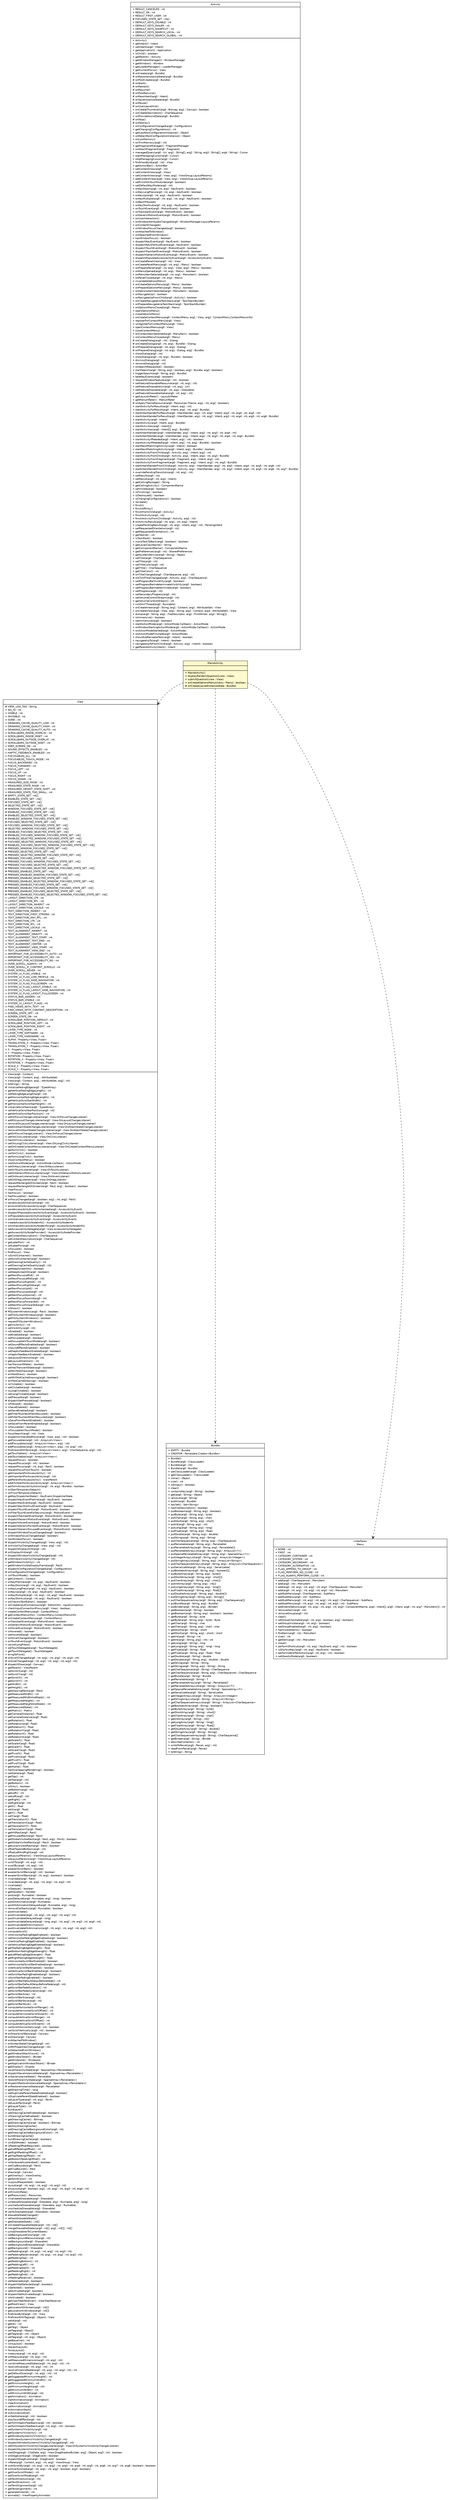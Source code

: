 #!/usr/local/bin/dot
#
# Class diagram 
# Generated by UMLGraph version R5_6_6-1-g9240c4 (http://www.umlgraph.org/)
#

digraph G {
	edge [fontname="Helvetica",fontsize=10,labelfontname="Helvetica",labelfontsize=10];
	node [fontname="Helvetica",fontsize=10,shape=plaintext];
	nodesep=0.25;
	ranksep=0.5;
	// epfl.sweng.entry.MainActivity
	c402 [label=<<table title="epfl.sweng.entry.MainActivity" border="0" cellborder="1" cellspacing="0" cellpadding="2" port="p" bgcolor="lemonChiffon" href="./MainActivity.html">
		<tr><td><table border="0" cellspacing="0" cellpadding="1">
<tr><td align="center" balign="center"> MainActivity </td></tr>
		</table></td></tr>
		<tr><td><table border="0" cellspacing="0" cellpadding="1">
<tr><td align="left" balign="left">  </td></tr>
		</table></td></tr>
		<tr><td><table border="0" cellspacing="0" cellpadding="1">
<tr><td align="left" balign="left"> + MainActivity() </td></tr>
<tr><td align="left" balign="left"> + displayRandomQuestion(view : View) </td></tr>
<tr><td align="left" balign="left"> + submitQuestion(view : View) </td></tr>
<tr><td align="left" balign="left"> + onCreateOptionsMenu(menu : Menu) : boolean </td></tr>
<tr><td align="left" balign="left"> # onCreate(savedInstanceState : Bundle) </td></tr>
		</table></td></tr>
		</table>>, URL="./MainActivity.html", fontname="Helvetica", fontcolor="black", fontsize=10.0];
	//epfl.sweng.entry.MainActivity extends android.app.Activity
	c423:p -> c402:p [dir=back,arrowtail=empty];
	// epfl.sweng.entry.MainActivity DEPEND android.view.View
	c402:p -> c424:p [taillabel="", label="", headlabel="", fontname="Helvetica", fontcolor="black", fontsize=10.0, color="black", arrowhead=open, style=dashed];
	// epfl.sweng.entry.MainActivity DEPEND android.os.Bundle
	c402:p -> c425:p [taillabel="", label="", headlabel="", fontname="Helvetica", fontcolor="black", fontsize=10.0, color="black", arrowhead=open, style=dashed];
	// epfl.sweng.entry.MainActivity DEPEND android.view.Menu
	c402:p -> c426:p [taillabel="", label="", headlabel="", fontname="Helvetica", fontcolor="black", fontsize=10.0, color="black", arrowhead=open, style=dashed];
	// android.view.View
	c424 [label=<<table title="android.view.View" border="0" cellborder="1" cellspacing="0" cellpadding="2" port="p" href="http://java.sun.com/j2se/1.4.2/docs/api/android/view/View.html">
		<tr><td><table border="0" cellspacing="0" cellpadding="1">
<tr><td align="center" balign="center"> View </td></tr>
		</table></td></tr>
		<tr><td><table border="0" cellspacing="0" cellpadding="1">
<tr><td align="left" balign="left"> # VIEW_LOG_TAG : String </td></tr>
<tr><td align="left" balign="left"> + NO_ID : int </td></tr>
<tr><td align="left" balign="left"> + VISIBLE : int </td></tr>
<tr><td align="left" balign="left"> + INVISIBLE : int </td></tr>
<tr><td align="left" balign="left"> + GONE : int </td></tr>
<tr><td align="left" balign="left"> + DRAWING_CACHE_QUALITY_LOW : int </td></tr>
<tr><td align="left" balign="left"> + DRAWING_CACHE_QUALITY_HIGH : int </td></tr>
<tr><td align="left" balign="left"> + DRAWING_CACHE_QUALITY_AUTO : int </td></tr>
<tr><td align="left" balign="left"> + SCROLLBARS_INSIDE_OVERLAY : int </td></tr>
<tr><td align="left" balign="left"> + SCROLLBARS_INSIDE_INSET : int </td></tr>
<tr><td align="left" balign="left"> + SCROLLBARS_OUTSIDE_OVERLAY : int </td></tr>
<tr><td align="left" balign="left"> + SCROLLBARS_OUTSIDE_INSET : int </td></tr>
<tr><td align="left" balign="left"> + KEEP_SCREEN_ON : int </td></tr>
<tr><td align="left" balign="left"> + SOUND_EFFECTS_ENABLED : int </td></tr>
<tr><td align="left" balign="left"> + HAPTIC_FEEDBACK_ENABLED : int </td></tr>
<tr><td align="left" balign="left"> + FOCUSABLES_ALL : int </td></tr>
<tr><td align="left" balign="left"> + FOCUSABLES_TOUCH_MODE : int </td></tr>
<tr><td align="left" balign="left"> + FOCUS_BACKWARD : int </td></tr>
<tr><td align="left" balign="left"> + FOCUS_FORWARD : int </td></tr>
<tr><td align="left" balign="left"> + FOCUS_LEFT : int </td></tr>
<tr><td align="left" balign="left"> + FOCUS_UP : int </td></tr>
<tr><td align="left" balign="left"> + FOCUS_RIGHT : int </td></tr>
<tr><td align="left" balign="left"> + FOCUS_DOWN : int </td></tr>
<tr><td align="left" balign="left"> + MEASURED_SIZE_MASK : int </td></tr>
<tr><td align="left" balign="left"> + MEASURED_STATE_MASK : int </td></tr>
<tr><td align="left" balign="left"> + MEASURED_HEIGHT_STATE_SHIFT : int </td></tr>
<tr><td align="left" balign="left"> + MEASURED_STATE_TOO_SMALL : int </td></tr>
<tr><td align="left" balign="left"> # EMPTY_STATE_SET : int[] </td></tr>
<tr><td align="left" balign="left"> # ENABLED_STATE_SET : int[] </td></tr>
<tr><td align="left" balign="left"> # FOCUSED_STATE_SET : int[] </td></tr>
<tr><td align="left" balign="left"> # SELECTED_STATE_SET : int[] </td></tr>
<tr><td align="left" balign="left"> # WINDOW_FOCUSED_STATE_SET : int[] </td></tr>
<tr><td align="left" balign="left"> # ENABLED_FOCUSED_STATE_SET : int[] </td></tr>
<tr><td align="left" balign="left"> # ENABLED_SELECTED_STATE_SET : int[] </td></tr>
<tr><td align="left" balign="left"> # ENABLED_WINDOW_FOCUSED_STATE_SET : int[] </td></tr>
<tr><td align="left" balign="left"> # FOCUSED_SELECTED_STATE_SET : int[] </td></tr>
<tr><td align="left" balign="left"> # FOCUSED_WINDOW_FOCUSED_STATE_SET : int[] </td></tr>
<tr><td align="left" balign="left"> # SELECTED_WINDOW_FOCUSED_STATE_SET : int[] </td></tr>
<tr><td align="left" balign="left"> # ENABLED_FOCUSED_SELECTED_STATE_SET : int[] </td></tr>
<tr><td align="left" balign="left"> # ENABLED_FOCUSED_WINDOW_FOCUSED_STATE_SET : int[] </td></tr>
<tr><td align="left" balign="left"> # ENABLED_SELECTED_WINDOW_FOCUSED_STATE_SET : int[] </td></tr>
<tr><td align="left" balign="left"> # FOCUSED_SELECTED_WINDOW_FOCUSED_STATE_SET : int[] </td></tr>
<tr><td align="left" balign="left"> # ENABLED_FOCUSED_SELECTED_WINDOW_FOCUSED_STATE_SET : int[] </td></tr>
<tr><td align="left" balign="left"> # PRESSED_WINDOW_FOCUSED_STATE_SET : int[] </td></tr>
<tr><td align="left" balign="left"> # PRESSED_SELECTED_STATE_SET : int[] </td></tr>
<tr><td align="left" balign="left"> # PRESSED_SELECTED_WINDOW_FOCUSED_STATE_SET : int[] </td></tr>
<tr><td align="left" balign="left"> # PRESSED_FOCUSED_STATE_SET : int[] </td></tr>
<tr><td align="left" balign="left"> # PRESSED_FOCUSED_WINDOW_FOCUSED_STATE_SET : int[] </td></tr>
<tr><td align="left" balign="left"> # PRESSED_FOCUSED_SELECTED_STATE_SET : int[] </td></tr>
<tr><td align="left" balign="left"> # PRESSED_FOCUSED_SELECTED_WINDOW_FOCUSED_STATE_SET : int[] </td></tr>
<tr><td align="left" balign="left"> # PRESSED_ENABLED_STATE_SET : int[] </td></tr>
<tr><td align="left" balign="left"> # PRESSED_ENABLED_WINDOW_FOCUSED_STATE_SET : int[] </td></tr>
<tr><td align="left" balign="left"> # PRESSED_ENABLED_SELECTED_STATE_SET : int[] </td></tr>
<tr><td align="left" balign="left"> # PRESSED_ENABLED_SELECTED_WINDOW_FOCUSED_STATE_SET : int[] </td></tr>
<tr><td align="left" balign="left"> # PRESSED_ENABLED_FOCUSED_STATE_SET : int[] </td></tr>
<tr><td align="left" balign="left"> # PRESSED_ENABLED_FOCUSED_WINDOW_FOCUSED_STATE_SET : int[] </td></tr>
<tr><td align="left" balign="left"> # PRESSED_ENABLED_FOCUSED_SELECTED_STATE_SET : int[] </td></tr>
<tr><td align="left" balign="left"> # PRESSED_ENABLED_FOCUSED_SELECTED_WINDOW_FOCUSED_STATE_SET : int[] </td></tr>
<tr><td align="left" balign="left"> + LAYOUT_DIRECTION_LTR : int </td></tr>
<tr><td align="left" balign="left"> + LAYOUT_DIRECTION_RTL : int </td></tr>
<tr><td align="left" balign="left"> + LAYOUT_DIRECTION_INHERIT : int </td></tr>
<tr><td align="left" balign="left"> + LAYOUT_DIRECTION_LOCALE : int </td></tr>
<tr><td align="left" balign="left"> + TEXT_DIRECTION_INHERIT : int </td></tr>
<tr><td align="left" balign="left"> + TEXT_DIRECTION_FIRST_STRONG : int </td></tr>
<tr><td align="left" balign="left"> + TEXT_DIRECTION_ANY_RTL : int </td></tr>
<tr><td align="left" balign="left"> + TEXT_DIRECTION_LTR : int </td></tr>
<tr><td align="left" balign="left"> + TEXT_DIRECTION_RTL : int </td></tr>
<tr><td align="left" balign="left"> + TEXT_DIRECTION_LOCALE : int </td></tr>
<tr><td align="left" balign="left"> + TEXT_ALIGNMENT_INHERIT : int </td></tr>
<tr><td align="left" balign="left"> + TEXT_ALIGNMENT_GRAVITY : int </td></tr>
<tr><td align="left" balign="left"> + TEXT_ALIGNMENT_TEXT_START : int </td></tr>
<tr><td align="left" balign="left"> + TEXT_ALIGNMENT_TEXT_END : int </td></tr>
<tr><td align="left" balign="left"> + TEXT_ALIGNMENT_CENTER : int </td></tr>
<tr><td align="left" balign="left"> + TEXT_ALIGNMENT_VIEW_START : int </td></tr>
<tr><td align="left" balign="left"> + TEXT_ALIGNMENT_VIEW_END : int </td></tr>
<tr><td align="left" balign="left"> + IMPORTANT_FOR_ACCESSIBILITY_AUTO : int </td></tr>
<tr><td align="left" balign="left"> + IMPORTANT_FOR_ACCESSIBILITY_YES : int </td></tr>
<tr><td align="left" balign="left"> + IMPORTANT_FOR_ACCESSIBILITY_NO : int </td></tr>
<tr><td align="left" balign="left"> + OVER_SCROLL_ALWAYS : int </td></tr>
<tr><td align="left" balign="left"> + OVER_SCROLL_IF_CONTENT_SCROLLS : int </td></tr>
<tr><td align="left" balign="left"> + OVER_SCROLL_NEVER : int </td></tr>
<tr><td align="left" balign="left"> + SYSTEM_UI_FLAG_VISIBLE : int </td></tr>
<tr><td align="left" balign="left"> + SYSTEM_UI_FLAG_LOW_PROFILE : int </td></tr>
<tr><td align="left" balign="left"> + SYSTEM_UI_FLAG_HIDE_NAVIGATION : int </td></tr>
<tr><td align="left" balign="left"> + SYSTEM_UI_FLAG_FULLSCREEN : int </td></tr>
<tr><td align="left" balign="left"> + SYSTEM_UI_FLAG_LAYOUT_STABLE : int </td></tr>
<tr><td align="left" balign="left"> + SYSTEM_UI_FLAG_LAYOUT_HIDE_NAVIGATION : int </td></tr>
<tr><td align="left" balign="left"> + SYSTEM_UI_FLAG_LAYOUT_FULLSCREEN : int </td></tr>
<tr><td align="left" balign="left"> + STATUS_BAR_HIDDEN : int </td></tr>
<tr><td align="left" balign="left"> + STATUS_BAR_VISIBLE : int </td></tr>
<tr><td align="left" balign="left"> + SYSTEM_UI_LAYOUT_FLAGS : int </td></tr>
<tr><td align="left" balign="left"> + FIND_VIEWS_WITH_TEXT : int </td></tr>
<tr><td align="left" balign="left"> + FIND_VIEWS_WITH_CONTENT_DESCRIPTION : int </td></tr>
<tr><td align="left" balign="left"> + SCREEN_STATE_OFF : int </td></tr>
<tr><td align="left" balign="left"> + SCREEN_STATE_ON : int </td></tr>
<tr><td align="left" balign="left"> + SCROLLBAR_POSITION_DEFAULT : int </td></tr>
<tr><td align="left" balign="left"> + SCROLLBAR_POSITION_LEFT : int </td></tr>
<tr><td align="left" balign="left"> + SCROLLBAR_POSITION_RIGHT : int </td></tr>
<tr><td align="left" balign="left"> + LAYER_TYPE_NONE : int </td></tr>
<tr><td align="left" balign="left"> + LAYER_TYPE_SOFTWARE : int </td></tr>
<tr><td align="left" balign="left"> + LAYER_TYPE_HARDWARE : int </td></tr>
<tr><td align="left" balign="left"> + ALPHA : Property&lt;View, Float&gt; </td></tr>
<tr><td align="left" balign="left"> + TRANSLATION_X : Property&lt;View, Float&gt; </td></tr>
<tr><td align="left" balign="left"> + TRANSLATION_Y : Property&lt;View, Float&gt; </td></tr>
<tr><td align="left" balign="left"> + X : Property&lt;View, Float&gt; </td></tr>
<tr><td align="left" balign="left"> + Y : Property&lt;View, Float&gt; </td></tr>
<tr><td align="left" balign="left"> + ROTATION : Property&lt;View, Float&gt; </td></tr>
<tr><td align="left" balign="left"> + ROTATION_X : Property&lt;View, Float&gt; </td></tr>
<tr><td align="left" balign="left"> + ROTATION_Y : Property&lt;View, Float&gt; </td></tr>
<tr><td align="left" balign="left"> + SCALE_X : Property&lt;View, Float&gt; </td></tr>
<tr><td align="left" balign="left"> + SCALE_Y : Property&lt;View, Float&gt; </td></tr>
		</table></td></tr>
		<tr><td><table border="0" cellspacing="0" cellpadding="1">
<tr><td align="left" balign="left"> + View(arg0 : Context) </td></tr>
<tr><td align="left" balign="left"> + View(arg0 : Context, arg1 : AttributeSet) </td></tr>
<tr><td align="left" balign="left"> + View(arg0 : Context, arg1 : AttributeSet, arg2 : int) </td></tr>
<tr><td align="left" balign="left"> + toString() : String </td></tr>
<tr><td align="left" balign="left"> # initializeFadingEdge(arg0 : TypedArray) </td></tr>
<tr><td align="left" balign="left"> + getVerticalFadingEdgeLength() : int </td></tr>
<tr><td align="left" balign="left"> + setFadingEdgeLength(arg0 : int) </td></tr>
<tr><td align="left" balign="left"> + getHorizontalFadingEdgeLength() : int </td></tr>
<tr><td align="left" balign="left"> + getVerticalScrollbarWidth() : int </td></tr>
<tr><td align="left" balign="left"> # getHorizontalScrollbarHeight() : int </td></tr>
<tr><td align="left" balign="left"> # initializeScrollbars(arg0 : TypedArray) </td></tr>
<tr><td align="left" balign="left"> + setVerticalScrollbarPosition(arg0 : int) </td></tr>
<tr><td align="left" balign="left"> + getVerticalScrollbarPosition() : int </td></tr>
<tr><td align="left" balign="left"> + setOnFocusChangeListener(arg0 : View.OnFocusChangeListener) </td></tr>
<tr><td align="left" balign="left"> + addOnLayoutChangeListener(arg0 : View.OnLayoutChangeListener) </td></tr>
<tr><td align="left" balign="left"> + removeOnLayoutChangeListener(arg0 : View.OnLayoutChangeListener) </td></tr>
<tr><td align="left" balign="left"> + addOnAttachStateChangeListener(arg0 : View.OnAttachStateChangeListener) </td></tr>
<tr><td align="left" balign="left"> + removeOnAttachStateChangeListener(arg0 : View.OnAttachStateChangeListener) </td></tr>
<tr><td align="left" balign="left"> + getOnFocusChangeListener() : View.OnFocusChangeListener </td></tr>
<tr><td align="left" balign="left"> + setOnClickListener(arg0 : View.OnClickListener) </td></tr>
<tr><td align="left" balign="left"> + hasOnClickListeners() : boolean </td></tr>
<tr><td align="left" balign="left"> + setOnLongClickListener(arg0 : View.OnLongClickListener) </td></tr>
<tr><td align="left" balign="left"> + setOnCreateContextMenuListener(arg0 : View.OnCreateContextMenuListener) </td></tr>
<tr><td align="left" balign="left"> + performClick() : boolean </td></tr>
<tr><td align="left" balign="left"> + callOnClick() : boolean </td></tr>
<tr><td align="left" balign="left"> + performLongClick() : boolean </td></tr>
<tr><td align="left" balign="left"> + showContextMenu() : boolean </td></tr>
<tr><td align="left" balign="left"> + startActionMode(arg0 : ActionMode.Callback) : ActionMode </td></tr>
<tr><td align="left" balign="left"> + setOnKeyListener(arg0 : View.OnKeyListener) </td></tr>
<tr><td align="left" balign="left"> + setOnTouchListener(arg0 : View.OnTouchListener) </td></tr>
<tr><td align="left" balign="left"> + setOnGenericMotionListener(arg0 : View.OnGenericMotionListener) </td></tr>
<tr><td align="left" balign="left"> + setOnHoverListener(arg0 : View.OnHoverListener) </td></tr>
<tr><td align="left" balign="left"> + setOnDragListener(arg0 : View.OnDragListener) </td></tr>
<tr><td align="left" balign="left"> + requestRectangleOnScreen(arg0 : Rect) : boolean </td></tr>
<tr><td align="left" balign="left"> + requestRectangleOnScreen(arg0 : Rect, arg1 : boolean) : boolean </td></tr>
<tr><td align="left" balign="left"> + clearFocus() </td></tr>
<tr><td align="left" balign="left"> + hasFocus() : boolean </td></tr>
<tr><td align="left" balign="left"> + hasFocusable() : boolean </td></tr>
<tr><td align="left" balign="left"> # onFocusChanged(arg0 : boolean, arg1 : int, arg2 : Rect) </td></tr>
<tr><td align="left" balign="left"> + sendAccessibilityEvent(arg0 : int) </td></tr>
<tr><td align="left" balign="left"> + announceForAccessibility(arg0 : CharSequence) </td></tr>
<tr><td align="left" balign="left"> + sendAccessibilityEventUnchecked(arg0 : AccessibilityEvent) </td></tr>
<tr><td align="left" balign="left"> + dispatchPopulateAccessibilityEvent(arg0 : AccessibilityEvent) : boolean </td></tr>
<tr><td align="left" balign="left"> + onPopulateAccessibilityEvent(arg0 : AccessibilityEvent) </td></tr>
<tr><td align="left" balign="left"> + onInitializeAccessibilityEvent(arg0 : AccessibilityEvent) </td></tr>
<tr><td align="left" balign="left"> + createAccessibilityNodeInfo() : AccessibilityNodeInfo </td></tr>
<tr><td align="left" balign="left"> + onInitializeAccessibilityNodeInfo(arg0 : AccessibilityNodeInfo) </td></tr>
<tr><td align="left" balign="left"> + setAccessibilityDelegate(arg0 : View.AccessibilityDelegate) </td></tr>
<tr><td align="left" balign="left"> + getAccessibilityNodeProvider() : AccessibilityNodeProvider </td></tr>
<tr><td align="left" balign="left"> + getContentDescription() : CharSequence </td></tr>
<tr><td align="left" balign="left"> + setContentDescription(arg0 : CharSequence) </td></tr>
<tr><td align="left" balign="left"> + getLabelFor() : int </td></tr>
<tr><td align="left" balign="left"> + setLabelFor(arg0 : int) </td></tr>
<tr><td align="left" balign="left"> + isFocused() : boolean </td></tr>
<tr><td align="left" balign="left"> + findFocus() : View </td></tr>
<tr><td align="left" balign="left"> + isScrollContainer() : boolean </td></tr>
<tr><td align="left" balign="left"> + setScrollContainer(arg0 : boolean) </td></tr>
<tr><td align="left" balign="left"> + getDrawingCacheQuality() : int </td></tr>
<tr><td align="left" balign="left"> + setDrawingCacheQuality(arg0 : int) </td></tr>
<tr><td align="left" balign="left"> + getKeepScreenOn() : boolean </td></tr>
<tr><td align="left" balign="left"> + setKeepScreenOn(arg0 : boolean) </td></tr>
<tr><td align="left" balign="left"> + getNextFocusLeftId() : int </td></tr>
<tr><td align="left" balign="left"> + setNextFocusLeftId(arg0 : int) </td></tr>
<tr><td align="left" balign="left"> + getNextFocusRightId() : int </td></tr>
<tr><td align="left" balign="left"> + setNextFocusRightId(arg0 : int) </td></tr>
<tr><td align="left" balign="left"> + getNextFocusUpId() : int </td></tr>
<tr><td align="left" balign="left"> + setNextFocusUpId(arg0 : int) </td></tr>
<tr><td align="left" balign="left"> + getNextFocusDownId() : int </td></tr>
<tr><td align="left" balign="left"> + setNextFocusDownId(arg0 : int) </td></tr>
<tr><td align="left" balign="left"> + getNextFocusForwardId() : int </td></tr>
<tr><td align="left" balign="left"> + setNextFocusForwardId(arg0 : int) </td></tr>
<tr><td align="left" balign="left"> + isShown() : boolean </td></tr>
<tr><td align="left" balign="left"> # fitSystemWindows(arg0 : Rect) : boolean </td></tr>
<tr><td align="left" balign="left"> + setFitsSystemWindows(arg0 : boolean) </td></tr>
<tr><td align="left" balign="left"> + getFitsSystemWindows() : boolean </td></tr>
<tr><td align="left" balign="left"> + requestFitSystemWindows() </td></tr>
<tr><td align="left" balign="left"> + getVisibility() : int </td></tr>
<tr><td align="left" balign="left"> + setVisibility(arg0 : int) </td></tr>
<tr><td align="left" balign="left"> + isEnabled() : boolean </td></tr>
<tr><td align="left" balign="left"> + setEnabled(arg0 : boolean) </td></tr>
<tr><td align="left" balign="left"> + setFocusable(arg0 : boolean) </td></tr>
<tr><td align="left" balign="left"> + setFocusableInTouchMode(arg0 : boolean) </td></tr>
<tr><td align="left" balign="left"> + setSoundEffectsEnabled(arg0 : boolean) </td></tr>
<tr><td align="left" balign="left"> + isSoundEffectsEnabled() : boolean </td></tr>
<tr><td align="left" balign="left"> + setHapticFeedbackEnabled(arg0 : boolean) </td></tr>
<tr><td align="left" balign="left"> + isHapticFeedbackEnabled() : boolean </td></tr>
<tr><td align="left" balign="left"> + setLayoutDirection(arg0 : int) </td></tr>
<tr><td align="left" balign="left"> + getLayoutDirection() : int </td></tr>
<tr><td align="left" balign="left"> + hasTransientState() : boolean </td></tr>
<tr><td align="left" balign="left"> + setHasTransientState(arg0 : boolean) </td></tr>
<tr><td align="left" balign="left"> + setWillNotDraw(arg0 : boolean) </td></tr>
<tr><td align="left" balign="left"> + willNotDraw() : boolean </td></tr>
<tr><td align="left" balign="left"> + setWillNotCacheDrawing(arg0 : boolean) </td></tr>
<tr><td align="left" balign="left"> + willNotCacheDrawing() : boolean </td></tr>
<tr><td align="left" balign="left"> + isClickable() : boolean </td></tr>
<tr><td align="left" balign="left"> + setClickable(arg0 : boolean) </td></tr>
<tr><td align="left" balign="left"> + isLongClickable() : boolean </td></tr>
<tr><td align="left" balign="left"> + setLongClickable(arg0 : boolean) </td></tr>
<tr><td align="left" balign="left"> + setPressed(arg0 : boolean) </td></tr>
<tr><td align="left" balign="left"> # dispatchSetPressed(arg0 : boolean) </td></tr>
<tr><td align="left" balign="left"> + isPressed() : boolean </td></tr>
<tr><td align="left" balign="left"> + isSaveEnabled() : boolean </td></tr>
<tr><td align="left" balign="left"> + setSaveEnabled(arg0 : boolean) </td></tr>
<tr><td align="left" balign="left"> + getFilterTouchesWhenObscured() : boolean </td></tr>
<tr><td align="left" balign="left"> + setFilterTouchesWhenObscured(arg0 : boolean) </td></tr>
<tr><td align="left" balign="left"> + isSaveFromParentEnabled() : boolean </td></tr>
<tr><td align="left" balign="left"> + setSaveFromParentEnabled(arg0 : boolean) </td></tr>
<tr><td align="left" balign="left"> + isFocusable() : boolean </td></tr>
<tr><td align="left" balign="left"> + isFocusableInTouchMode() : boolean </td></tr>
<tr><td align="left" balign="left"> + focusSearch(arg0 : int) : View </td></tr>
<tr><td align="left" balign="left"> + dispatchUnhandledMove(arg0 : View, arg1 : int) : boolean </td></tr>
<tr><td align="left" balign="left"> + getFocusables(arg0 : int) : ArrayList&lt;View&gt; </td></tr>
<tr><td align="left" balign="left"> + addFocusables(arg0 : ArrayList&lt;View&gt;, arg1 : int) </td></tr>
<tr><td align="left" balign="left"> + addFocusables(arg0 : ArrayList&lt;View&gt;, arg1 : int, arg2 : int) </td></tr>
<tr><td align="left" balign="left"> + findViewsWithText(arg0 : ArrayList&lt;View&gt;, arg1 : CharSequence, arg2 : int) </td></tr>
<tr><td align="left" balign="left"> + getTouchables() : ArrayList&lt;View&gt; </td></tr>
<tr><td align="left" balign="left"> + addTouchables(arg0 : ArrayList&lt;View&gt;) </td></tr>
<tr><td align="left" balign="left"> + requestFocus() : boolean </td></tr>
<tr><td align="left" balign="left"> + requestFocus(arg0 : int) : boolean </td></tr>
<tr><td align="left" balign="left"> + requestFocus(arg0 : int, arg1 : Rect) : boolean </td></tr>
<tr><td align="left" balign="left"> + requestFocusFromTouch() : boolean </td></tr>
<tr><td align="left" balign="left"> + getImportantForAccessibility() : int </td></tr>
<tr><td align="left" balign="left"> + setImportantForAccessibility(arg0 : int) </td></tr>
<tr><td align="left" balign="left"> + getParentForAccessibility() : ViewParent </td></tr>
<tr><td align="left" balign="left"> + addChildrenForAccessibility(arg0 : ArrayList&lt;View&gt;) </td></tr>
<tr><td align="left" balign="left"> + performAccessibilityAction(arg0 : int, arg1 : Bundle) : boolean </td></tr>
<tr><td align="left" balign="left"> + onStartTemporaryDetach() </td></tr>
<tr><td align="left" balign="left"> + onFinishTemporaryDetach() </td></tr>
<tr><td align="left" balign="left"> + getKeyDispatcherState() : KeyEvent.DispatcherState </td></tr>
<tr><td align="left" balign="left"> + dispatchKeyEventPreIme(arg0 : KeyEvent) : boolean </td></tr>
<tr><td align="left" balign="left"> + dispatchKeyEvent(arg0 : KeyEvent) : boolean </td></tr>
<tr><td align="left" balign="left"> + dispatchKeyShortcutEvent(arg0 : KeyEvent) : boolean </td></tr>
<tr><td align="left" balign="left"> + dispatchTouchEvent(arg0 : MotionEvent) : boolean </td></tr>
<tr><td align="left" balign="left"> + onFilterTouchEventForSecurity(arg0 : MotionEvent) : boolean </td></tr>
<tr><td align="left" balign="left"> + dispatchTrackballEvent(arg0 : MotionEvent) : boolean </td></tr>
<tr><td align="left" balign="left"> + dispatchGenericMotionEvent(arg0 : MotionEvent) : boolean </td></tr>
<tr><td align="left" balign="left"> # dispatchHoverEvent(arg0 : MotionEvent) : boolean </td></tr>
<tr><td align="left" balign="left"> # dispatchGenericPointerEvent(arg0 : MotionEvent) : boolean </td></tr>
<tr><td align="left" balign="left"> # dispatchGenericFocusedEvent(arg0 : MotionEvent) : boolean </td></tr>
<tr><td align="left" balign="left"> + dispatchWindowFocusChanged(arg0 : boolean) </td></tr>
<tr><td align="left" balign="left"> + onWindowFocusChanged(arg0 : boolean) </td></tr>
<tr><td align="left" balign="left"> + hasWindowFocus() : boolean </td></tr>
<tr><td align="left" balign="left"> # dispatchVisibilityChanged(arg0 : View, arg1 : int) </td></tr>
<tr><td align="left" balign="left"> # onVisibilityChanged(arg0 : View, arg1 : int) </td></tr>
<tr><td align="left" balign="left"> + dispatchDisplayHint(arg0 : int) </td></tr>
<tr><td align="left" balign="left"> # onDisplayHint(arg0 : int) </td></tr>
<tr><td align="left" balign="left"> + dispatchWindowVisibilityChanged(arg0 : int) </td></tr>
<tr><td align="left" balign="left"> # onWindowVisibilityChanged(arg0 : int) </td></tr>
<tr><td align="left" balign="left"> + getWindowVisibility() : int </td></tr>
<tr><td align="left" balign="left"> + getWindowVisibleDisplayFrame(arg0 : Rect) </td></tr>
<tr><td align="left" balign="left"> + dispatchConfigurationChanged(arg0 : Configuration) </td></tr>
<tr><td align="left" balign="left"> # onConfigurationChanged(arg0 : Configuration) </td></tr>
<tr><td align="left" balign="left"> + isInTouchMode() : boolean </td></tr>
<tr><td align="left" balign="left"> + getContext() : Context </td></tr>
<tr><td align="left" balign="left"> + onKeyPreIme(arg0 : int, arg1 : KeyEvent) : boolean </td></tr>
<tr><td align="left" balign="left"> + onKeyDown(arg0 : int, arg1 : KeyEvent) : boolean </td></tr>
<tr><td align="left" balign="left"> + onKeyLongPress(arg0 : int, arg1 : KeyEvent) : boolean </td></tr>
<tr><td align="left" balign="left"> + onKeyUp(arg0 : int, arg1 : KeyEvent) : boolean </td></tr>
<tr><td align="left" balign="left"> + onKeyMultiple(arg0 : int, arg1 : int, arg2 : KeyEvent) : boolean </td></tr>
<tr><td align="left" balign="left"> + onKeyShortcut(arg0 : int, arg1 : KeyEvent) : boolean </td></tr>
<tr><td align="left" balign="left"> + onCheckIsTextEditor() : boolean </td></tr>
<tr><td align="left" balign="left"> + onCreateInputConnection(arg0 : EditorInfo) : InputConnection </td></tr>
<tr><td align="left" balign="left"> + checkInputConnectionProxy(arg0 : View) : boolean </td></tr>
<tr><td align="left" balign="left"> + createContextMenu(arg0 : ContextMenu) </td></tr>
<tr><td align="left" balign="left"> # getContextMenuInfo() : ContextMenu.ContextMenuInfo </td></tr>
<tr><td align="left" balign="left"> # onCreateContextMenu(arg0 : ContextMenu) </td></tr>
<tr><td align="left" balign="left"> + onTrackballEvent(arg0 : MotionEvent) : boolean </td></tr>
<tr><td align="left" balign="left"> + onGenericMotionEvent(arg0 : MotionEvent) : boolean </td></tr>
<tr><td align="left" balign="left"> + onHoverEvent(arg0 : MotionEvent) : boolean </td></tr>
<tr><td align="left" balign="left"> + isHovered() : boolean </td></tr>
<tr><td align="left" balign="left"> + setHovered(arg0 : boolean) </td></tr>
<tr><td align="left" balign="left"> + onHoverChanged(arg0 : boolean) </td></tr>
<tr><td align="left" balign="left"> + onTouchEvent(arg0 : MotionEvent) : boolean </td></tr>
<tr><td align="left" balign="left"> + cancelLongPress() </td></tr>
<tr><td align="left" balign="left"> + setTouchDelegate(arg0 : TouchDelegate) </td></tr>
<tr><td align="left" balign="left"> + getTouchDelegate() : TouchDelegate </td></tr>
<tr><td align="left" balign="left"> + bringToFront() </td></tr>
<tr><td align="left" balign="left"> # onScrollChanged(arg0 : int, arg1 : int, arg2 : int, arg3 : int) </td></tr>
<tr><td align="left" balign="left"> # onSizeChanged(arg0 : int, arg1 : int, arg2 : int, arg3 : int) </td></tr>
<tr><td align="left" balign="left"> # dispatchDraw(arg0 : Canvas) </td></tr>
<tr><td align="left" balign="left"> + getParent() : ViewParent </td></tr>
<tr><td align="left" balign="left"> + setScrollX(arg0 : int) </td></tr>
<tr><td align="left" balign="left"> + setScrollY(arg0 : int) </td></tr>
<tr><td align="left" balign="left"> + getScrollX() : int </td></tr>
<tr><td align="left" balign="left"> + getScrollY() : int </td></tr>
<tr><td align="left" balign="left"> + getWidth() : int </td></tr>
<tr><td align="left" balign="left"> + getHeight() : int </td></tr>
<tr><td align="left" balign="left"> + getDrawingRect(arg0 : Rect) </td></tr>
<tr><td align="left" balign="left"> + getMeasuredWidth() : int </td></tr>
<tr><td align="left" balign="left"> + getMeasuredWidthAndState() : int </td></tr>
<tr><td align="left" balign="left"> + getMeasuredHeight() : int </td></tr>
<tr><td align="left" balign="left"> + getMeasuredHeightAndState() : int </td></tr>
<tr><td align="left" balign="left"> + getMeasuredState() : int </td></tr>
<tr><td align="left" balign="left"> + getMatrix() : Matrix </td></tr>
<tr><td align="left" balign="left"> + getCameraDistance() : float </td></tr>
<tr><td align="left" balign="left"> + setCameraDistance(arg0 : float) </td></tr>
<tr><td align="left" balign="left"> + getRotation() : float </td></tr>
<tr><td align="left" balign="left"> + setRotation(arg0 : float) </td></tr>
<tr><td align="left" balign="left"> + getRotationY() : float </td></tr>
<tr><td align="left" balign="left"> + setRotationY(arg0 : float) </td></tr>
<tr><td align="left" balign="left"> + getRotationX() : float </td></tr>
<tr><td align="left" balign="left"> + setRotationX(arg0 : float) </td></tr>
<tr><td align="left" balign="left"> + getScaleX() : float </td></tr>
<tr><td align="left" balign="left"> + setScaleX(arg0 : float) </td></tr>
<tr><td align="left" balign="left"> + getScaleY() : float </td></tr>
<tr><td align="left" balign="left"> + setScaleY(arg0 : float) </td></tr>
<tr><td align="left" balign="left"> + getPivotX() : float </td></tr>
<tr><td align="left" balign="left"> + setPivotX(arg0 : float) </td></tr>
<tr><td align="left" balign="left"> + getPivotY() : float </td></tr>
<tr><td align="left" balign="left"> + setPivotY(arg0 : float) </td></tr>
<tr><td align="left" balign="left"> + getAlpha() : float </td></tr>
<tr><td align="left" balign="left"> + hasOverlappingRendering() : boolean </td></tr>
<tr><td align="left" balign="left"> + setAlpha(arg0 : float) </td></tr>
<tr><td align="left" balign="left"> + getTop() : int </td></tr>
<tr><td align="left" balign="left"> + setTop(arg0 : int) </td></tr>
<tr><td align="left" balign="left"> + getBottom() : int </td></tr>
<tr><td align="left" balign="left"> + isDirty() : boolean </td></tr>
<tr><td align="left" balign="left"> + setBottom(arg0 : int) </td></tr>
<tr><td align="left" balign="left"> + getLeft() : int </td></tr>
<tr><td align="left" balign="left"> + setLeft(arg0 : int) </td></tr>
<tr><td align="left" balign="left"> + getRight() : int </td></tr>
<tr><td align="left" balign="left"> + setRight(arg0 : int) </td></tr>
<tr><td align="left" balign="left"> + getX() : float </td></tr>
<tr><td align="left" balign="left"> + setX(arg0 : float) </td></tr>
<tr><td align="left" balign="left"> + getY() : float </td></tr>
<tr><td align="left" balign="left"> + setY(arg0 : float) </td></tr>
<tr><td align="left" balign="left"> + getTranslationX() : float </td></tr>
<tr><td align="left" balign="left"> + setTranslationX(arg0 : float) </td></tr>
<tr><td align="left" balign="left"> + getTranslationY() : float </td></tr>
<tr><td align="left" balign="left"> + setTranslationY(arg0 : float) </td></tr>
<tr><td align="left" balign="left"> + getHitRect(arg0 : Rect) </td></tr>
<tr><td align="left" balign="left"> + getFocusedRect(arg0 : Rect) </td></tr>
<tr><td align="left" balign="left"> + getGlobalVisibleRect(arg0 : Rect, arg1 : Point) : boolean </td></tr>
<tr><td align="left" balign="left"> + getGlobalVisibleRect(arg0 : Rect) : boolean </td></tr>
<tr><td align="left" balign="left"> + getLocalVisibleRect(arg0 : Rect) : boolean </td></tr>
<tr><td align="left" balign="left"> + offsetTopAndBottom(arg0 : int) </td></tr>
<tr><td align="left" balign="left"> + offsetLeftAndRight(arg0 : int) </td></tr>
<tr><td align="left" balign="left"> + getLayoutParams() : ViewGroup.LayoutParams </td></tr>
<tr><td align="left" balign="left"> + setLayoutParams(arg0 : ViewGroup.LayoutParams) </td></tr>
<tr><td align="left" balign="left"> + scrollTo(arg0 : int, arg1 : int) </td></tr>
<tr><td align="left" balign="left"> + scrollBy(arg0 : int, arg1 : int) </td></tr>
<tr><td align="left" balign="left"> # awakenScrollBars() : boolean </td></tr>
<tr><td align="left" balign="left"> # awakenScrollBars(arg0 : int) : boolean </td></tr>
<tr><td align="left" balign="left"> # awakenScrollBars(arg0 : int, arg1 : boolean) : boolean </td></tr>
<tr><td align="left" balign="left"> + invalidate(arg0 : Rect) </td></tr>
<tr><td align="left" balign="left"> + invalidate(arg0 : int, arg1 : int, arg2 : int, arg3 : int) </td></tr>
<tr><td align="left" balign="left"> + invalidate() </td></tr>
<tr><td align="left" balign="left"> + isOpaque() : boolean </td></tr>
<tr><td align="left" balign="left"> + getHandler() : Handler </td></tr>
<tr><td align="left" balign="left"> + post(arg0 : Runnable) : boolean </td></tr>
<tr><td align="left" balign="left"> + postDelayed(arg0 : Runnable, arg1 : long) : boolean </td></tr>
<tr><td align="left" balign="left"> + postOnAnimation(arg0 : Runnable) </td></tr>
<tr><td align="left" balign="left"> + postOnAnimationDelayed(arg0 : Runnable, arg1 : long) </td></tr>
<tr><td align="left" balign="left"> + removeCallbacks(arg0 : Runnable) : boolean </td></tr>
<tr><td align="left" balign="left"> + postInvalidate() </td></tr>
<tr><td align="left" balign="left"> + postInvalidate(arg0 : int, arg1 : int, arg2 : int, arg3 : int) </td></tr>
<tr><td align="left" balign="left"> + postInvalidateDelayed(arg0 : long) </td></tr>
<tr><td align="left" balign="left"> + postInvalidateDelayed(arg0 : long, arg1 : int, arg2 : int, arg3 : int, arg4 : int) </td></tr>
<tr><td align="left" balign="left"> + postInvalidateOnAnimation() </td></tr>
<tr><td align="left" balign="left"> + postInvalidateOnAnimation(arg0 : int, arg1 : int, arg2 : int, arg3 : int) </td></tr>
<tr><td align="left" balign="left"> + computeScroll() </td></tr>
<tr><td align="left" balign="left"> + isHorizontalFadingEdgeEnabled() : boolean </td></tr>
<tr><td align="left" balign="left"> + setHorizontalFadingEdgeEnabled(arg0 : boolean) </td></tr>
<tr><td align="left" balign="left"> + isVerticalFadingEdgeEnabled() : boolean </td></tr>
<tr><td align="left" balign="left"> + setVerticalFadingEdgeEnabled(arg0 : boolean) </td></tr>
<tr><td align="left" balign="left"> # getTopFadingEdgeStrength() : float </td></tr>
<tr><td align="left" balign="left"> # getBottomFadingEdgeStrength() : float </td></tr>
<tr><td align="left" balign="left"> # getLeftFadingEdgeStrength() : float </td></tr>
<tr><td align="left" balign="left"> # getRightFadingEdgeStrength() : float </td></tr>
<tr><td align="left" balign="left"> + isHorizontalScrollBarEnabled() : boolean </td></tr>
<tr><td align="left" balign="left"> + setHorizontalScrollBarEnabled(arg0 : boolean) </td></tr>
<tr><td align="left" balign="left"> + isVerticalScrollBarEnabled() : boolean </td></tr>
<tr><td align="left" balign="left"> + setVerticalScrollBarEnabled(arg0 : boolean) </td></tr>
<tr><td align="left" balign="left"> + setScrollbarFadingEnabled(arg0 : boolean) </td></tr>
<tr><td align="left" balign="left"> + isScrollbarFadingEnabled() : boolean </td></tr>
<tr><td align="left" balign="left"> + getScrollBarDefaultDelayBeforeFade() : int </td></tr>
<tr><td align="left" balign="left"> + setScrollBarDefaultDelayBeforeFade(arg0 : int) </td></tr>
<tr><td align="left" balign="left"> + getScrollBarFadeDuration() : int </td></tr>
<tr><td align="left" balign="left"> + setScrollBarFadeDuration(arg0 : int) </td></tr>
<tr><td align="left" balign="left"> + getScrollBarSize() : int </td></tr>
<tr><td align="left" balign="left"> + setScrollBarSize(arg0 : int) </td></tr>
<tr><td align="left" balign="left"> + setScrollBarStyle(arg0 : int) </td></tr>
<tr><td align="left" balign="left"> + getScrollBarStyle() : int </td></tr>
<tr><td align="left" balign="left"> # computeHorizontalScrollRange() : int </td></tr>
<tr><td align="left" balign="left"> # computeHorizontalScrollOffset() : int </td></tr>
<tr><td align="left" balign="left"> # computeHorizontalScrollExtent() : int </td></tr>
<tr><td align="left" balign="left"> # computeVerticalScrollRange() : int </td></tr>
<tr><td align="left" balign="left"> # computeVerticalScrollOffset() : int </td></tr>
<tr><td align="left" balign="left"> # computeVerticalScrollExtent() : int </td></tr>
<tr><td align="left" balign="left"> + canScrollHorizontally(arg0 : int) : boolean </td></tr>
<tr><td align="left" balign="left"> + canScrollVertically(arg0 : int) : boolean </td></tr>
<tr><td align="left" balign="left"> # onDrawScrollBars(arg0 : Canvas) </td></tr>
<tr><td align="left" balign="left"> # onDraw(arg0 : Canvas) </td></tr>
<tr><td align="left" balign="left"> # onAttachedToWindow() </td></tr>
<tr><td align="left" balign="left"> + onScreenStateChanged(arg0 : int) </td></tr>
<tr><td align="left" balign="left"> + onRtlPropertiesChanged(arg0 : int) </td></tr>
<tr><td align="left" balign="left"> # onDetachedFromWindow() </td></tr>
<tr><td align="left" balign="left"> # getWindowAttachCount() : int </td></tr>
<tr><td align="left" balign="left"> + getWindowToken() : IBinder </td></tr>
<tr><td align="left" balign="left"> + getWindowId() : WindowId </td></tr>
<tr><td align="left" balign="left"> + getApplicationWindowToken() : IBinder </td></tr>
<tr><td align="left" balign="left"> + getDisplay() : Display </td></tr>
<tr><td align="left" balign="left"> + saveHierarchyState(arg0 : SparseArray&lt;Parcelable&gt;) </td></tr>
<tr><td align="left" balign="left"> # dispatchSaveInstanceState(arg0 : SparseArray&lt;Parcelable&gt;) </td></tr>
<tr><td align="left" balign="left"> # onSaveInstanceState() : Parcelable </td></tr>
<tr><td align="left" balign="left"> + restoreHierarchyState(arg0 : SparseArray&lt;Parcelable&gt;) </td></tr>
<tr><td align="left" balign="left"> # dispatchRestoreInstanceState(arg0 : SparseArray&lt;Parcelable&gt;) </td></tr>
<tr><td align="left" balign="left"> # onRestoreInstanceState(arg0 : Parcelable) </td></tr>
<tr><td align="left" balign="left"> + getDrawingTime() : long </td></tr>
<tr><td align="left" balign="left"> + setDuplicateParentStateEnabled(arg0 : boolean) </td></tr>
<tr><td align="left" balign="left"> + isDuplicateParentStateEnabled() : boolean </td></tr>
<tr><td align="left" balign="left"> + setLayerType(arg0 : int, arg1 : Paint) </td></tr>
<tr><td align="left" balign="left"> + setLayerPaint(arg0 : Paint) </td></tr>
<tr><td align="left" balign="left"> + getLayerType() : int </td></tr>
<tr><td align="left" balign="left"> + buildLayer() </td></tr>
<tr><td align="left" balign="left"> + setDrawingCacheEnabled(arg0 : boolean) </td></tr>
<tr><td align="left" balign="left"> + isDrawingCacheEnabled() : boolean </td></tr>
<tr><td align="left" balign="left"> + getDrawingCache() : Bitmap </td></tr>
<tr><td align="left" balign="left"> + getDrawingCache(arg0 : boolean) : Bitmap </td></tr>
<tr><td align="left" balign="left"> + destroyDrawingCache() </td></tr>
<tr><td align="left" balign="left"> + setDrawingCacheBackgroundColor(arg0 : int) </td></tr>
<tr><td align="left" balign="left"> + getDrawingCacheBackgroundColor() : int </td></tr>
<tr><td align="left" balign="left"> + buildDrawingCache() </td></tr>
<tr><td align="left" balign="left"> + buildDrawingCache(arg0 : boolean) </td></tr>
<tr><td align="left" balign="left"> + isInEditMode() : boolean </td></tr>
<tr><td align="left" balign="left"> # isPaddingOffsetRequired() : boolean </td></tr>
<tr><td align="left" balign="left"> # getLeftPaddingOffset() : int </td></tr>
<tr><td align="left" balign="left"> # getRightPaddingOffset() : int </td></tr>
<tr><td align="left" balign="left"> # getTopPaddingOffset() : int </td></tr>
<tr><td align="left" balign="left"> # getBottomPaddingOffset() : int </td></tr>
<tr><td align="left" balign="left"> + isHardwareAccelerated() : boolean </td></tr>
<tr><td align="left" balign="left"> + setClipBounds(arg0 : Rect) </td></tr>
<tr><td align="left" balign="left"> + getClipBounds() : Rect </td></tr>
<tr><td align="left" balign="left"> + draw(arg0 : Canvas) </td></tr>
<tr><td align="left" balign="left"> + getOverlay() : ViewOverlay </td></tr>
<tr><td align="left" balign="left"> + getSolidColor() : int </td></tr>
<tr><td align="left" balign="left"> + isLayoutRequested() : boolean </td></tr>
<tr><td align="left" balign="left"> + layout(arg0 : int, arg1 : int, arg2 : int, arg3 : int) </td></tr>
<tr><td align="left" balign="left"> # onLayout(arg0 : boolean, arg1 : int, arg2 : int, arg3 : int, arg4 : int) </td></tr>
<tr><td align="left" balign="left"> # onFinishInflate() </td></tr>
<tr><td align="left" balign="left"> + getResources() : Resources </td></tr>
<tr><td align="left" balign="left"> + invalidateDrawable(arg0 : Drawable) </td></tr>
<tr><td align="left" balign="left"> + scheduleDrawable(arg0 : Drawable, arg1 : Runnable, arg2 : long) </td></tr>
<tr><td align="left" balign="left"> + unscheduleDrawable(arg0 : Drawable, arg1 : Runnable) </td></tr>
<tr><td align="left" balign="left"> + unscheduleDrawable(arg0 : Drawable) </td></tr>
<tr><td align="left" balign="left"> # verifyDrawable(arg0 : Drawable) : boolean </td></tr>
<tr><td align="left" balign="left"> # drawableStateChanged() </td></tr>
<tr><td align="left" balign="left"> + refreshDrawableState() </td></tr>
<tr><td align="left" balign="left"> + getDrawableState() : int[] </td></tr>
<tr><td align="left" balign="left"> # onCreateDrawableState(arg0 : int) : int[] </td></tr>
<tr><td align="left" balign="left"> # mergeDrawableStates(arg0 : int[], arg1 : int[]) : int[] </td></tr>
<tr><td align="left" balign="left"> + jumpDrawablesToCurrentState() </td></tr>
<tr><td align="left" balign="left"> + setBackgroundColor(arg0 : int) </td></tr>
<tr><td align="left" balign="left"> + setBackgroundResource(arg0 : int) </td></tr>
<tr><td align="left" balign="left"> + setBackground(arg0 : Drawable) </td></tr>
<tr><td align="left" balign="left"> + setBackgroundDrawable(arg0 : Drawable) </td></tr>
<tr><td align="left" balign="left"> + getBackground() : Drawable </td></tr>
<tr><td align="left" balign="left"> + setPadding(arg0 : int, arg1 : int, arg2 : int, arg3 : int) </td></tr>
<tr><td align="left" balign="left"> + setPaddingRelative(arg0 : int, arg1 : int, arg2 : int, arg3 : int) </td></tr>
<tr><td align="left" balign="left"> + getPaddingTop() : int </td></tr>
<tr><td align="left" balign="left"> + getPaddingBottom() : int </td></tr>
<tr><td align="left" balign="left"> + getPaddingLeft() : int </td></tr>
<tr><td align="left" balign="left"> + getPaddingStart() : int </td></tr>
<tr><td align="left" balign="left"> + getPaddingRight() : int </td></tr>
<tr><td align="left" balign="left"> + getPaddingEnd() : int </td></tr>
<tr><td align="left" balign="left"> + isPaddingRelative() : boolean </td></tr>
<tr><td align="left" balign="left"> + setSelected(arg0 : boolean) </td></tr>
<tr><td align="left" balign="left"> # dispatchSetSelected(arg0 : boolean) </td></tr>
<tr><td align="left" balign="left"> + isSelected() : boolean </td></tr>
<tr><td align="left" balign="left"> + setActivated(arg0 : boolean) </td></tr>
<tr><td align="left" balign="left"> # dispatchSetActivated(arg0 : boolean) </td></tr>
<tr><td align="left" balign="left"> + isActivated() : boolean </td></tr>
<tr><td align="left" balign="left"> + getViewTreeObserver() : ViewTreeObserver </td></tr>
<tr><td align="left" balign="left"> + getRootView() : View </td></tr>
<tr><td align="left" balign="left"> + getLocationOnScreen(arg0 : int[]) </td></tr>
<tr><td align="left" balign="left"> + getLocationInWindow(arg0 : int[]) </td></tr>
<tr><td align="left" balign="left"> + findViewById(arg0 : int) : View </td></tr>
<tr><td align="left" balign="left"> + findViewWithTag(arg0 : Object) : View </td></tr>
<tr><td align="left" balign="left"> + setId(arg0 : int) </td></tr>
<tr><td align="left" balign="left"> + getId() : int </td></tr>
<tr><td align="left" balign="left"> + getTag() : Object </td></tr>
<tr><td align="left" balign="left"> + setTag(arg0 : Object) </td></tr>
<tr><td align="left" balign="left"> + getTag(arg0 : int) : Object </td></tr>
<tr><td align="left" balign="left"> + setTag(arg0 : int, arg1 : Object) </td></tr>
<tr><td align="left" balign="left"> + getBaseline() : int </td></tr>
<tr><td align="left" balign="left"> + isInLayout() : boolean </td></tr>
<tr><td align="left" balign="left"> + requestLayout() </td></tr>
<tr><td align="left" balign="left"> + forceLayout() </td></tr>
<tr><td align="left" balign="left"> + measure(arg0 : int, arg1 : int) </td></tr>
<tr><td align="left" balign="left"> # onMeasure(arg0 : int, arg1 : int) </td></tr>
<tr><td align="left" balign="left"> # setMeasuredDimension(arg0 : int, arg1 : int) </td></tr>
<tr><td align="left" balign="left"> + combineMeasuredStates(arg0 : int, arg1 : int) : int </td></tr>
<tr><td align="left" balign="left"> + resolveSize(arg0 : int, arg1 : int) : int </td></tr>
<tr><td align="left" balign="left"> + resolveSizeAndState(arg0 : int, arg1 : int, arg2 : int) : int </td></tr>
<tr><td align="left" balign="left"> + getDefaultSize(arg0 : int, arg1 : int) : int </td></tr>
<tr><td align="left" balign="left"> # getSuggestedMinimumHeight() : int </td></tr>
<tr><td align="left" balign="left"> # getSuggestedMinimumWidth() : int </td></tr>
<tr><td align="left" balign="left"> + getMinimumHeight() : int </td></tr>
<tr><td align="left" balign="left"> + setMinimumHeight(arg0 : int) </td></tr>
<tr><td align="left" balign="left"> + getMinimumWidth() : int </td></tr>
<tr><td align="left" balign="left"> + setMinimumWidth(arg0 : int) </td></tr>
<tr><td align="left" balign="left"> + getAnimation() : Animation </td></tr>
<tr><td align="left" balign="left"> + startAnimation(arg0 : Animation) </td></tr>
<tr><td align="left" balign="left"> + clearAnimation() </td></tr>
<tr><td align="left" balign="left"> + setAnimation(arg0 : Animation) </td></tr>
<tr><td align="left" balign="left"> # onAnimationStart() </td></tr>
<tr><td align="left" balign="left"> # onAnimationEnd() </td></tr>
<tr><td align="left" balign="left"> # onSetAlpha(arg0 : int) : boolean </td></tr>
<tr><td align="left" balign="left"> + playSoundEffect(arg0 : int) </td></tr>
<tr><td align="left" balign="left"> + performHapticFeedback(arg0 : int) : boolean </td></tr>
<tr><td align="left" balign="left"> + performHapticFeedback(arg0 : int, arg1 : int) : boolean </td></tr>
<tr><td align="left" balign="left"> + setSystemUiVisibility(arg0 : int) </td></tr>
<tr><td align="left" balign="left"> + getSystemUiVisibility() : int </td></tr>
<tr><td align="left" balign="left"> + getWindowSystemUiVisibility() : int </td></tr>
<tr><td align="left" balign="left"> + onWindowSystemUiVisibilityChanged(arg0 : int) </td></tr>
<tr><td align="left" balign="left"> + dispatchWindowSystemUiVisiblityChanged(arg0 : int) </td></tr>
<tr><td align="left" balign="left"> + setOnSystemUiVisibilityChangeListener(arg0 : View.OnSystemUiVisibilityChangeListener) </td></tr>
<tr><td align="left" balign="left"> + dispatchSystemUiVisibilityChanged(arg0 : int) </td></tr>
<tr><td align="left" balign="left"> + startDrag(arg0 : ClipData, arg1 : View.DragShadowBuilder, arg2 : Object, arg3 : int) : boolean </td></tr>
<tr><td align="left" balign="left"> + onDragEvent(arg0 : DragEvent) : boolean </td></tr>
<tr><td align="left" balign="left"> + dispatchDragEvent(arg0 : DragEvent) : boolean </td></tr>
<tr><td align="left" balign="left"> + inflate(arg0 : Context, arg1 : int, arg2 : ViewGroup) : View </td></tr>
<tr><td align="left" balign="left"> # overScrollBy(arg0 : int, arg1 : int, arg2 : int, arg3 : int, arg4 : int, arg5 : int, arg6 : int, arg7 : int, arg8 : boolean) : boolean </td></tr>
<tr><td align="left" balign="left"> # onOverScrolled(arg0 : int, arg1 : int, arg2 : boolean, arg3 : boolean) </td></tr>
<tr><td align="left" balign="left"> + getOverScrollMode() : int </td></tr>
<tr><td align="left" balign="left"> + setOverScrollMode(arg0 : int) </td></tr>
<tr><td align="left" balign="left"> + setTextDirection(arg0 : int) </td></tr>
<tr><td align="left" balign="left"> + getTextDirection() : int </td></tr>
<tr><td align="left" balign="left"> + setTextAlignment(arg0 : int) </td></tr>
<tr><td align="left" balign="left"> + getTextAlignment() : int </td></tr>
<tr><td align="left" balign="left"> + generateViewId() : int </td></tr>
<tr><td align="left" balign="left"> + animate() : ViewPropertyAnimator </td></tr>
		</table></td></tr>
		</table>>, URL="http://java.sun.com/j2se/1.4.2/docs/api/android/view/View.html", fontname="Helvetica", fontcolor="black", fontsize=10.0];
	// android.app.Activity
	c423 [label=<<table title="android.app.Activity" border="0" cellborder="1" cellspacing="0" cellpadding="2" port="p" href="http://java.sun.com/j2se/1.4.2/docs/api/android/app/Activity.html">
		<tr><td><table border="0" cellspacing="0" cellpadding="1">
<tr><td align="center" balign="center"> Activity </td></tr>
		</table></td></tr>
		<tr><td><table border="0" cellspacing="0" cellpadding="1">
<tr><td align="left" balign="left"> + RESULT_CANCELED : int </td></tr>
<tr><td align="left" balign="left"> + RESULT_OK : int </td></tr>
<tr><td align="left" balign="left"> + RESULT_FIRST_USER : int </td></tr>
<tr><td align="left" balign="left"> # FOCUSED_STATE_SET : int[] </td></tr>
<tr><td align="left" balign="left"> + DEFAULT_KEYS_DISABLE : int </td></tr>
<tr><td align="left" balign="left"> + DEFAULT_KEYS_DIALER : int </td></tr>
<tr><td align="left" balign="left"> + DEFAULT_KEYS_SHORTCUT : int </td></tr>
<tr><td align="left" balign="left"> + DEFAULT_KEYS_SEARCH_LOCAL : int </td></tr>
<tr><td align="left" balign="left"> + DEFAULT_KEYS_SEARCH_GLOBAL : int </td></tr>
		</table></td></tr>
		<tr><td><table border="0" cellspacing="0" cellpadding="1">
<tr><td align="left" balign="left"> + Activity() </td></tr>
<tr><td align="left" balign="left"> + getIntent() : Intent </td></tr>
<tr><td align="left" balign="left"> + setIntent(arg0 : Intent) </td></tr>
<tr><td align="left" balign="left"> + getApplication() : Application </td></tr>
<tr><td align="left" balign="left"> + isChild() : boolean </td></tr>
<tr><td align="left" balign="left"> + getParent() : Activity </td></tr>
<tr><td align="left" balign="left"> + getWindowManager() : WindowManager </td></tr>
<tr><td align="left" balign="left"> + getWindow() : Window </td></tr>
<tr><td align="left" balign="left"> + getLoaderManager() : LoaderManager </td></tr>
<tr><td align="left" balign="left"> + getCurrentFocus() : View </td></tr>
<tr><td align="left" balign="left"> # onCreate(arg0 : Bundle) </td></tr>
<tr><td align="left" balign="left"> # onRestoreInstanceState(arg0 : Bundle) </td></tr>
<tr><td align="left" balign="left"> # onPostCreate(arg0 : Bundle) </td></tr>
<tr><td align="left" balign="left"> # onStart() </td></tr>
<tr><td align="left" balign="left"> # onRestart() </td></tr>
<tr><td align="left" balign="left"> # onResume() </td></tr>
<tr><td align="left" balign="left"> # onPostResume() </td></tr>
<tr><td align="left" balign="left"> # onNewIntent(arg0 : Intent) </td></tr>
<tr><td align="left" balign="left"> # onSaveInstanceState(arg0 : Bundle) </td></tr>
<tr><td align="left" balign="left"> # onPause() </td></tr>
<tr><td align="left" balign="left"> # onUserLeaveHint() </td></tr>
<tr><td align="left" balign="left"> + onCreateThumbnail(arg0 : Bitmap, arg1 : Canvas) : boolean </td></tr>
<tr><td align="left" balign="left"> + onCreateDescription() : CharSequence </td></tr>
<tr><td align="left" balign="left"> + onProvideAssistData(arg0 : Bundle) </td></tr>
<tr><td align="left" balign="left"> # onStop() </td></tr>
<tr><td align="left" balign="left"> # onDestroy() </td></tr>
<tr><td align="left" balign="left"> + onConfigurationChanged(arg0 : Configuration) </td></tr>
<tr><td align="left" balign="left"> + getChangingConfigurations() : int </td></tr>
<tr><td align="left" balign="left"> + getLastNonConfigurationInstance() : Object </td></tr>
<tr><td align="left" balign="left"> + onRetainNonConfigurationInstance() : Object </td></tr>
<tr><td align="left" balign="left"> + onLowMemory() </td></tr>
<tr><td align="left" balign="left"> + onTrimMemory(arg0 : int) </td></tr>
<tr><td align="left" balign="left"> + getFragmentManager() : FragmentManager </td></tr>
<tr><td align="left" balign="left"> + onAttachFragment(arg0 : Fragment) </td></tr>
<tr><td align="left" balign="left"> + managedQuery(arg0 : Uri, arg1 : String[], arg2 : String, arg3 : String[], arg4 : String) : Cursor </td></tr>
<tr><td align="left" balign="left"> + startManagingCursor(arg0 : Cursor) </td></tr>
<tr><td align="left" balign="left"> + stopManagingCursor(arg0 : Cursor) </td></tr>
<tr><td align="left" balign="left"> + findViewById(arg0 : int) : View </td></tr>
<tr><td align="left" balign="left"> + getActionBar() : ActionBar </td></tr>
<tr><td align="left" balign="left"> + setContentView(arg0 : int) </td></tr>
<tr><td align="left" balign="left"> + setContentView(arg0 : View) </td></tr>
<tr><td align="left" balign="left"> + setContentView(arg0 : View, arg1 : ViewGroup.LayoutParams) </td></tr>
<tr><td align="left" balign="left"> + addContentView(arg0 : View, arg1 : ViewGroup.LayoutParams) </td></tr>
<tr><td align="left" balign="left"> + setFinishOnTouchOutside(arg0 : boolean) </td></tr>
<tr><td align="left" balign="left"> + setDefaultKeyMode(arg0 : int) </td></tr>
<tr><td align="left" balign="left"> + onKeyDown(arg0 : int, arg1 : KeyEvent) : boolean </td></tr>
<tr><td align="left" balign="left"> + onKeyLongPress(arg0 : int, arg1 : KeyEvent) : boolean </td></tr>
<tr><td align="left" balign="left"> + onKeyUp(arg0 : int, arg1 : KeyEvent) : boolean </td></tr>
<tr><td align="left" balign="left"> + onKeyMultiple(arg0 : int, arg1 : int, arg2 : KeyEvent) : boolean </td></tr>
<tr><td align="left" balign="left"> + onBackPressed() </td></tr>
<tr><td align="left" balign="left"> + onKeyShortcut(arg0 : int, arg1 : KeyEvent) : boolean </td></tr>
<tr><td align="left" balign="left"> + onTouchEvent(arg0 : MotionEvent) : boolean </td></tr>
<tr><td align="left" balign="left"> + onTrackballEvent(arg0 : MotionEvent) : boolean </td></tr>
<tr><td align="left" balign="left"> + onGenericMotionEvent(arg0 : MotionEvent) : boolean </td></tr>
<tr><td align="left" balign="left"> + onUserInteraction() </td></tr>
<tr><td align="left" balign="left"> + onWindowAttributesChanged(arg0 : WindowManager.LayoutParams) </td></tr>
<tr><td align="left" balign="left"> + onContentChanged() </td></tr>
<tr><td align="left" balign="left"> + onWindowFocusChanged(arg0 : boolean) </td></tr>
<tr><td align="left" balign="left"> + onAttachedToWindow() </td></tr>
<tr><td align="left" balign="left"> + onDetachedFromWindow() </td></tr>
<tr><td align="left" balign="left"> + hasWindowFocus() : boolean </td></tr>
<tr><td align="left" balign="left"> + dispatchKeyEvent(arg0 : KeyEvent) : boolean </td></tr>
<tr><td align="left" balign="left"> + dispatchKeyShortcutEvent(arg0 : KeyEvent) : boolean </td></tr>
<tr><td align="left" balign="left"> + dispatchTouchEvent(arg0 : MotionEvent) : boolean </td></tr>
<tr><td align="left" balign="left"> + dispatchTrackballEvent(arg0 : MotionEvent) : boolean </td></tr>
<tr><td align="left" balign="left"> + dispatchGenericMotionEvent(arg0 : MotionEvent) : boolean </td></tr>
<tr><td align="left" balign="left"> + dispatchPopulateAccessibilityEvent(arg0 : AccessibilityEvent) : boolean </td></tr>
<tr><td align="left" balign="left"> + onCreatePanelView(arg0 : int) : View </td></tr>
<tr><td align="left" balign="left"> + onCreatePanelMenu(arg0 : int, arg1 : Menu) : boolean </td></tr>
<tr><td align="left" balign="left"> + onPreparePanel(arg0 : int, arg1 : View, arg2 : Menu) : boolean </td></tr>
<tr><td align="left" balign="left"> + onMenuOpened(arg0 : int, arg1 : Menu) : boolean </td></tr>
<tr><td align="left" balign="left"> + onMenuItemSelected(arg0 : int, arg1 : MenuItem) : boolean </td></tr>
<tr><td align="left" balign="left"> + onPanelClosed(arg0 : int, arg1 : Menu) </td></tr>
<tr><td align="left" balign="left"> + invalidateOptionsMenu() </td></tr>
<tr><td align="left" balign="left"> + onCreateOptionsMenu(arg0 : Menu) : boolean </td></tr>
<tr><td align="left" balign="left"> + onPrepareOptionsMenu(arg0 : Menu) : boolean </td></tr>
<tr><td align="left" balign="left"> + onOptionsItemSelected(arg0 : MenuItem) : boolean </td></tr>
<tr><td align="left" balign="left"> + onNavigateUp() : boolean </td></tr>
<tr><td align="left" balign="left"> + onNavigateUpFromChild(arg0 : Activity) : boolean </td></tr>
<tr><td align="left" balign="left"> + onCreateNavigateUpTaskStack(arg0 : TaskStackBuilder) </td></tr>
<tr><td align="left" balign="left"> + onPrepareNavigateUpTaskStack(arg0 : TaskStackBuilder) </td></tr>
<tr><td align="left" balign="left"> + onOptionsMenuClosed(arg0 : Menu) </td></tr>
<tr><td align="left" balign="left"> + openOptionsMenu() </td></tr>
<tr><td align="left" balign="left"> + closeOptionsMenu() </td></tr>
<tr><td align="left" balign="left"> + onCreateContextMenu(arg0 : ContextMenu, arg1 : View, arg2 : ContextMenu.ContextMenuInfo) </td></tr>
<tr><td align="left" balign="left"> + registerForContextMenu(arg0 : View) </td></tr>
<tr><td align="left" balign="left"> + unregisterForContextMenu(arg0 : View) </td></tr>
<tr><td align="left" balign="left"> + openContextMenu(arg0 : View) </td></tr>
<tr><td align="left" balign="left"> + closeContextMenu() </td></tr>
<tr><td align="left" balign="left"> + onContextItemSelected(arg0 : MenuItem) : boolean </td></tr>
<tr><td align="left" balign="left"> + onContextMenuClosed(arg0 : Menu) </td></tr>
<tr><td align="left" balign="left"> # onCreateDialog(arg0 : int) : Dialog </td></tr>
<tr><td align="left" balign="left"> # onCreateDialog(arg0 : int, arg1 : Bundle) : Dialog </td></tr>
<tr><td align="left" balign="left"> # onPrepareDialog(arg0 : int, arg1 : Dialog) </td></tr>
<tr><td align="left" balign="left"> # onPrepareDialog(arg0 : int, arg1 : Dialog, arg2 : Bundle) </td></tr>
<tr><td align="left" balign="left"> + showDialog(arg0 : int) </td></tr>
<tr><td align="left" balign="left"> + showDialog(arg0 : int, arg1 : Bundle) : boolean </td></tr>
<tr><td align="left" balign="left"> + dismissDialog(arg0 : int) </td></tr>
<tr><td align="left" balign="left"> + removeDialog(arg0 : int) </td></tr>
<tr><td align="left" balign="left"> + onSearchRequested() : boolean </td></tr>
<tr><td align="left" balign="left"> + startSearch(arg0 : String, arg1 : boolean, arg2 : Bundle, arg3 : boolean) </td></tr>
<tr><td align="left" balign="left"> + triggerSearch(arg0 : String, arg1 : Bundle) </td></tr>
<tr><td align="left" balign="left"> + takeKeyEvents(arg0 : boolean) </td></tr>
<tr><td align="left" balign="left"> + requestWindowFeature(arg0 : int) : boolean </td></tr>
<tr><td align="left" balign="left"> + setFeatureDrawableResource(arg0 : int, arg1 : int) </td></tr>
<tr><td align="left" balign="left"> + setFeatureDrawableUri(arg0 : int, arg1 : Uri) </td></tr>
<tr><td align="left" balign="left"> + setFeatureDrawable(arg0 : int, arg1 : Drawable) </td></tr>
<tr><td align="left" balign="left"> + setFeatureDrawableAlpha(arg0 : int, arg1 : int) </td></tr>
<tr><td align="left" balign="left"> + getLayoutInflater() : LayoutInflater </td></tr>
<tr><td align="left" balign="left"> + getMenuInflater() : MenuInflater </td></tr>
<tr><td align="left" balign="left"> # onApplyThemeResource(arg0 : Resources.Theme, arg1 : int, arg2 : boolean) </td></tr>
<tr><td align="left" balign="left"> + startActivityForResult(arg0 : Intent, arg1 : int) </td></tr>
<tr><td align="left" balign="left"> + startActivityForResult(arg0 : Intent, arg1 : int, arg2 : Bundle) </td></tr>
<tr><td align="left" balign="left"> + startIntentSenderForResult(arg0 : IntentSender, arg1 : int, arg2 : Intent, arg3 : int, arg4 : int, arg5 : int) </td></tr>
<tr><td align="left" balign="left"> + startIntentSenderForResult(arg0 : IntentSender, arg1 : int, arg2 : Intent, arg3 : int, arg4 : int, arg5 : int, arg6 : Bundle) </td></tr>
<tr><td align="left" balign="left"> + startActivity(arg0 : Intent) </td></tr>
<tr><td align="left" balign="left"> + startActivity(arg0 : Intent, arg1 : Bundle) </td></tr>
<tr><td align="left" balign="left"> + startActivities(arg0 : Intent[]) </td></tr>
<tr><td align="left" balign="left"> + startActivities(arg0 : Intent[], arg1 : Bundle) </td></tr>
<tr><td align="left" balign="left"> + startIntentSender(arg0 : IntentSender, arg1 : Intent, arg2 : int, arg3 : int, arg4 : int) </td></tr>
<tr><td align="left" balign="left"> + startIntentSender(arg0 : IntentSender, arg1 : Intent, arg2 : int, arg3 : int, arg4 : int, arg5 : Bundle) </td></tr>
<tr><td align="left" balign="left"> + startActivityIfNeeded(arg0 : Intent, arg1 : int) : boolean </td></tr>
<tr><td align="left" balign="left"> + startActivityIfNeeded(arg0 : Intent, arg1 : int, arg2 : Bundle) : boolean </td></tr>
<tr><td align="left" balign="left"> + startNextMatchingActivity(arg0 : Intent) : boolean </td></tr>
<tr><td align="left" balign="left"> + startNextMatchingActivity(arg0 : Intent, arg1 : Bundle) : boolean </td></tr>
<tr><td align="left" balign="left"> + startActivityFromChild(arg0 : Activity, arg1 : Intent, arg2 : int) </td></tr>
<tr><td align="left" balign="left"> + startActivityFromChild(arg0 : Activity, arg1 : Intent, arg2 : int, arg3 : Bundle) </td></tr>
<tr><td align="left" balign="left"> + startActivityFromFragment(arg0 : Fragment, arg1 : Intent, arg2 : int) </td></tr>
<tr><td align="left" balign="left"> + startActivityFromFragment(arg0 : Fragment, arg1 : Intent, arg2 : int, arg3 : Bundle) </td></tr>
<tr><td align="left" balign="left"> + startIntentSenderFromChild(arg0 : Activity, arg1 : IntentSender, arg2 : int, arg3 : Intent, arg4 : int, arg5 : int, arg6 : int) </td></tr>
<tr><td align="left" balign="left"> + startIntentSenderFromChild(arg0 : Activity, arg1 : IntentSender, arg2 : int, arg3 : Intent, arg4 : int, arg5 : int, arg6 : int, arg7 : Bundle) </td></tr>
<tr><td align="left" balign="left"> + overridePendingTransition(arg0 : int, arg1 : int) </td></tr>
<tr><td align="left" balign="left"> + setResult(arg0 : int) </td></tr>
<tr><td align="left" balign="left"> + setResult(arg0 : int, arg1 : Intent) </td></tr>
<tr><td align="left" balign="left"> + getCallingPackage() : String </td></tr>
<tr><td align="left" balign="left"> + getCallingActivity() : ComponentName </td></tr>
<tr><td align="left" balign="left"> + setVisible(arg0 : boolean) </td></tr>
<tr><td align="left" balign="left"> + isFinishing() : boolean </td></tr>
<tr><td align="left" balign="left"> + isDestroyed() : boolean </td></tr>
<tr><td align="left" balign="left"> + isChangingConfigurations() : boolean </td></tr>
<tr><td align="left" balign="left"> + recreate() </td></tr>
<tr><td align="left" balign="left"> + finish() </td></tr>
<tr><td align="left" balign="left"> + finishAffinity() </td></tr>
<tr><td align="left" balign="left"> + finishFromChild(arg0 : Activity) </td></tr>
<tr><td align="left" balign="left"> + finishActivity(arg0 : int) </td></tr>
<tr><td align="left" balign="left"> + finishActivityFromChild(arg0 : Activity, arg1 : int) </td></tr>
<tr><td align="left" balign="left"> # onActivityResult(arg0 : int, arg1 : int, arg2 : Intent) </td></tr>
<tr><td align="left" balign="left"> + createPendingResult(arg0 : int, arg1 : Intent, arg2 : int) : PendingIntent </td></tr>
<tr><td align="left" balign="left"> + setRequestedOrientation(arg0 : int) </td></tr>
<tr><td align="left" balign="left"> + getRequestedOrientation() : int </td></tr>
<tr><td align="left" balign="left"> + getTaskId() : int </td></tr>
<tr><td align="left" balign="left"> + isTaskRoot() : boolean </td></tr>
<tr><td align="left" balign="left"> + moveTaskToBack(arg0 : boolean) : boolean </td></tr>
<tr><td align="left" balign="left"> + getLocalClassName() : String </td></tr>
<tr><td align="left" balign="left"> + getComponentName() : ComponentName </td></tr>
<tr><td align="left" balign="left"> + getPreferences(arg0 : int) : SharedPreferences </td></tr>
<tr><td align="left" balign="left"> + getSystemService(arg0 : String) : Object </td></tr>
<tr><td align="left" balign="left"> + setTitle(arg0 : CharSequence) </td></tr>
<tr><td align="left" balign="left"> + setTitle(arg0 : int) </td></tr>
<tr><td align="left" balign="left"> + setTitleColor(arg0 : int) </td></tr>
<tr><td align="left" balign="left"> + getTitle() : CharSequence </td></tr>
<tr><td align="left" balign="left"> + getTitleColor() : int </td></tr>
<tr><td align="left" balign="left"> # onTitleChanged(arg0 : CharSequence, arg1 : int) </td></tr>
<tr><td align="left" balign="left"> # onChildTitleChanged(arg0 : Activity, arg1 : CharSequence) </td></tr>
<tr><td align="left" balign="left"> + setProgressBarVisibility(arg0 : boolean) </td></tr>
<tr><td align="left" balign="left"> + setProgressBarIndeterminateVisibility(arg0 : boolean) </td></tr>
<tr><td align="left" balign="left"> + setProgressBarIndeterminate(arg0 : boolean) </td></tr>
<tr><td align="left" balign="left"> + setProgress(arg0 : int) </td></tr>
<tr><td align="left" balign="left"> + setSecondaryProgress(arg0 : int) </td></tr>
<tr><td align="left" balign="left"> + setVolumeControlStream(arg0 : int) </td></tr>
<tr><td align="left" balign="left"> + getVolumeControlStream() : int </td></tr>
<tr><td align="left" balign="left"> + runOnUiThread(arg0 : Runnable) </td></tr>
<tr><td align="left" balign="left"> + onCreateView(arg0 : String, arg1 : Context, arg2 : AttributeSet) : View </td></tr>
<tr><td align="left" balign="left"> + onCreateView(arg0 : View, arg1 : String, arg2 : Context, arg3 : AttributeSet) : View </td></tr>
<tr><td align="left" balign="left"> + dump(arg0 : String, arg1 : FileDescriptor, arg2 : PrintWriter, arg3 : String[]) </td></tr>
<tr><td align="left" balign="left"> + isImmersive() : boolean </td></tr>
<tr><td align="left" balign="left"> + setImmersive(arg0 : boolean) </td></tr>
<tr><td align="left" balign="left"> + startActionMode(arg0 : ActionMode.Callback) : ActionMode </td></tr>
<tr><td align="left" balign="left"> + onWindowStartingActionMode(arg0 : ActionMode.Callback) : ActionMode </td></tr>
<tr><td align="left" balign="left"> + onActionModeStarted(arg0 : ActionMode) </td></tr>
<tr><td align="left" balign="left"> + onActionModeFinished(arg0 : ActionMode) </td></tr>
<tr><td align="left" balign="left"> + shouldUpRecreateTask(arg0 : Intent) : boolean </td></tr>
<tr><td align="left" balign="left"> + navigateUpTo(arg0 : Intent) : boolean </td></tr>
<tr><td align="left" balign="left"> + navigateUpToFromChild(arg0 : Activity, arg1 : Intent) : boolean </td></tr>
<tr><td align="left" balign="left"> + getParentActivityIntent() : Intent </td></tr>
		</table></td></tr>
		</table>>, URL="http://java.sun.com/j2se/1.4.2/docs/api/android/app/Activity.html", fontname="Helvetica", fontcolor="black", fontsize=10.0];
	// android.view.Menu
	c426 [label=<<table title="android.view.Menu" border="0" cellborder="1" cellspacing="0" cellpadding="2" port="p" href="http://java.sun.com/j2se/1.4.2/docs/api/android/view/Menu.html">
		<tr><td><table border="0" cellspacing="0" cellpadding="1">
<tr><td align="center" balign="center"> &#171;interface&#187; </td></tr>
<tr><td align="center" balign="center"> Menu </td></tr>
		</table></td></tr>
		<tr><td><table border="0" cellspacing="0" cellpadding="1">
<tr><td align="left" balign="left"> + NONE : int </td></tr>
<tr><td align="left" balign="left"> + FIRST : int </td></tr>
<tr><td align="left" balign="left"> + CATEGORY_CONTAINER : int </td></tr>
<tr><td align="left" balign="left"> + CATEGORY_SYSTEM : int </td></tr>
<tr><td align="left" balign="left"> + CATEGORY_SECONDARY : int </td></tr>
<tr><td align="left" balign="left"> + CATEGORY_ALTERNATIVE : int </td></tr>
<tr><td align="left" balign="left"> + FLAG_APPEND_TO_GROUP : int </td></tr>
<tr><td align="left" balign="left"> + FLAG_PERFORM_NO_CLOSE : int </td></tr>
<tr><td align="left" balign="left"> + FLAG_ALWAYS_PERFORM_CLOSE : int </td></tr>
		</table></td></tr>
		<tr><td><table border="0" cellspacing="0" cellpadding="1">
<tr><td align="left" balign="left"> + add(arg0 : CharSequence) : MenuItem </td></tr>
<tr><td align="left" balign="left"> + add(arg0 : int) : MenuItem </td></tr>
<tr><td align="left" balign="left"> + add(arg0 : int, arg1 : int, arg2 : int, arg3 : CharSequence) : MenuItem </td></tr>
<tr><td align="left" balign="left"> + add(arg0 : int, arg1 : int, arg2 : int, arg3 : int) : MenuItem </td></tr>
<tr><td align="left" balign="left"> + addSubMenu(arg0 : CharSequence) : SubMenu </td></tr>
<tr><td align="left" balign="left"> + addSubMenu(arg0 : int) : SubMenu </td></tr>
<tr><td align="left" balign="left"> + addSubMenu(arg0 : int, arg1 : int, arg2 : int, arg3 : CharSequence) : SubMenu </td></tr>
<tr><td align="left" balign="left"> + addSubMenu(arg0 : int, arg1 : int, arg2 : int, arg3 : int) : SubMenu </td></tr>
<tr><td align="left" balign="left"> + addIntentOptions(arg0 : int, arg1 : int, arg2 : int, arg3 : ComponentName, arg4 : Intent[], arg5 : Intent, arg6 : int, arg7 : MenuItem[]) : int </td></tr>
<tr><td align="left" balign="left"> + removeItem(arg0 : int) </td></tr>
<tr><td align="left" balign="left"> + removeGroup(arg0 : int) </td></tr>
<tr><td align="left" balign="left"> + clear() </td></tr>
<tr><td align="left" balign="left"> + setGroupCheckable(arg0 : int, arg1 : boolean, arg2 : boolean) </td></tr>
<tr><td align="left" balign="left"> + setGroupVisible(arg0 : int, arg1 : boolean) </td></tr>
<tr><td align="left" balign="left"> + setGroupEnabled(arg0 : int, arg1 : boolean) </td></tr>
<tr><td align="left" balign="left"> + hasVisibleItems() : boolean </td></tr>
<tr><td align="left" balign="left"> + findItem(arg0 : int) : MenuItem </td></tr>
<tr><td align="left" balign="left"> + size() : int </td></tr>
<tr><td align="left" balign="left"> + getItem(arg0 : int) : MenuItem </td></tr>
<tr><td align="left" balign="left"> + close() </td></tr>
<tr><td align="left" balign="left"> + performShortcut(arg0 : int, arg1 : KeyEvent, arg2 : int) : boolean </td></tr>
<tr><td align="left" balign="left"> + isShortcutKey(arg0 : int, arg1 : KeyEvent) : boolean </td></tr>
<tr><td align="left" balign="left"> + performIdentifierAction(arg0 : int, arg1 : int) : boolean </td></tr>
<tr><td align="left" balign="left"> + setQwertyMode(arg0 : boolean) </td></tr>
		</table></td></tr>
		</table>>, URL="http://java.sun.com/j2se/1.4.2/docs/api/android/view/Menu.html", fontname="Helvetica", fontcolor="black", fontsize=10.0];
	// android.os.Bundle
	c425 [label=<<table title="android.os.Bundle" border="0" cellborder="1" cellspacing="0" cellpadding="2" port="p" href="http://java.sun.com/j2se/1.4.2/docs/api/android/os/Bundle.html">
		<tr><td><table border="0" cellspacing="0" cellpadding="1">
<tr><td align="center" balign="center"> Bundle </td></tr>
		</table></td></tr>
		<tr><td><table border="0" cellspacing="0" cellpadding="1">
<tr><td align="left" balign="left"> + EMPTY : Bundle </td></tr>
<tr><td align="left" balign="left"> + CREATOR : Parcelable.Creator&lt;Bundle&gt; </td></tr>
		</table></td></tr>
		<tr><td><table border="0" cellspacing="0" cellpadding="1">
<tr><td align="left" balign="left"> + Bundle() </td></tr>
<tr><td align="left" balign="left"> + Bundle(arg0 : ClassLoader) </td></tr>
<tr><td align="left" balign="left"> + Bundle(arg0 : int) </td></tr>
<tr><td align="left" balign="left"> + Bundle(arg0 : Bundle) </td></tr>
<tr><td align="left" balign="left"> + setClassLoader(arg0 : ClassLoader) </td></tr>
<tr><td align="left" balign="left"> + getClassLoader() : ClassLoader </td></tr>
<tr><td align="left" balign="left"> + clone() : Object </td></tr>
<tr><td align="left" balign="left"> + size() : int </td></tr>
<tr><td align="left" balign="left"> + isEmpty() : boolean </td></tr>
<tr><td align="left" balign="left"> + clear() </td></tr>
<tr><td align="left" balign="left"> + containsKey(arg0 : String) : boolean </td></tr>
<tr><td align="left" balign="left"> + get(arg0 : String) : Object </td></tr>
<tr><td align="left" balign="left"> + remove(arg0 : String) </td></tr>
<tr><td align="left" balign="left"> + putAll(arg0 : Bundle) </td></tr>
<tr><td align="left" balign="left"> + keySet() : Set&lt;String&gt; </td></tr>
<tr><td align="left" balign="left"> + hasFileDescriptors() : boolean </td></tr>
<tr><td align="left" balign="left"> + putBoolean(arg0 : String, arg1 : boolean) </td></tr>
<tr><td align="left" balign="left"> + putByte(arg0 : String, arg1 : byte) </td></tr>
<tr><td align="left" balign="left"> + putChar(arg0 : String, arg1 : char) </td></tr>
<tr><td align="left" balign="left"> + putShort(arg0 : String, arg1 : short) </td></tr>
<tr><td align="left" balign="left"> + putInt(arg0 : String, arg1 : int) </td></tr>
<tr><td align="left" balign="left"> + putLong(arg0 : String, arg1 : long) </td></tr>
<tr><td align="left" balign="left"> + putFloat(arg0 : String, arg1 : float) </td></tr>
<tr><td align="left" balign="left"> + putDouble(arg0 : String, arg1 : double) </td></tr>
<tr><td align="left" balign="left"> + putString(arg0 : String, arg1 : String) </td></tr>
<tr><td align="left" balign="left"> + putCharSequence(arg0 : String, arg1 : CharSequence) </td></tr>
<tr><td align="left" balign="left"> + putParcelable(arg0 : String, arg1 : Parcelable) </td></tr>
<tr><td align="left" balign="left"> + putParcelableArray(arg0 : String, arg1 : Parcelable[]) </td></tr>
<tr><td align="left" balign="left"> + putParcelableArrayList(arg0 : String, arg1 : ArrayList&lt;?&gt;) </td></tr>
<tr><td align="left" balign="left"> + putSparseParcelableArray(arg0 : String, arg1 : SparseArray&lt;?&gt;) </td></tr>
<tr><td align="left" balign="left"> + putIntegerArrayList(arg0 : String, arg1 : ArrayList&lt;Integer&gt;) </td></tr>
<tr><td align="left" balign="left"> + putStringArrayList(arg0 : String, arg1 : ArrayList&lt;String&gt;) </td></tr>
<tr><td align="left" balign="left"> + putCharSequenceArrayList(arg0 : String, arg1 : ArrayList&lt;CharSequence&gt;) </td></tr>
<tr><td align="left" balign="left"> + putSerializable(arg0 : String, arg1 : Serializable) </td></tr>
<tr><td align="left" balign="left"> + putBooleanArray(arg0 : String, arg1 : boolean[]) </td></tr>
<tr><td align="left" balign="left"> + putByteArray(arg0 : String, arg1 : byte[]) </td></tr>
<tr><td align="left" balign="left"> + putShortArray(arg0 : String, arg1 : short[]) </td></tr>
<tr><td align="left" balign="left"> + putCharArray(arg0 : String, arg1 : char[]) </td></tr>
<tr><td align="left" balign="left"> + putIntArray(arg0 : String, arg1 : int[]) </td></tr>
<tr><td align="left" balign="left"> + putLongArray(arg0 : String, arg1 : long[]) </td></tr>
<tr><td align="left" balign="left"> + putFloatArray(arg0 : String, arg1 : float[]) </td></tr>
<tr><td align="left" balign="left"> + putDoubleArray(arg0 : String, arg1 : double[]) </td></tr>
<tr><td align="left" balign="left"> + putStringArray(arg0 : String, arg1 : String[]) </td></tr>
<tr><td align="left" balign="left"> + putCharSequenceArray(arg0 : String, arg1 : CharSequence[]) </td></tr>
<tr><td align="left" balign="left"> + putBundle(arg0 : String, arg1 : Bundle) </td></tr>
<tr><td align="left" balign="left"> + putBinder(arg0 : String, arg1 : IBinder) </td></tr>
<tr><td align="left" balign="left"> + getBoolean(arg0 : String) : boolean </td></tr>
<tr><td align="left" balign="left"> + getBoolean(arg0 : String, arg1 : boolean) : boolean </td></tr>
<tr><td align="left" balign="left"> + getByte(arg0 : String) : byte </td></tr>
<tr><td align="left" balign="left"> + getByte(arg0 : String, arg1 : byte) : Byte </td></tr>
<tr><td align="left" balign="left"> + getChar(arg0 : String) : char </td></tr>
<tr><td align="left" balign="left"> + getChar(arg0 : String, arg1 : char) : char </td></tr>
<tr><td align="left" balign="left"> + getShort(arg0 : String) : short </td></tr>
<tr><td align="left" balign="left"> + getShort(arg0 : String, arg1 : short) : short </td></tr>
<tr><td align="left" balign="left"> + getInt(arg0 : String) : int </td></tr>
<tr><td align="left" balign="left"> + getInt(arg0 : String, arg1 : int) : int </td></tr>
<tr><td align="left" balign="left"> + getLong(arg0 : String) : long </td></tr>
<tr><td align="left" balign="left"> + getLong(arg0 : String, arg1 : long) : long </td></tr>
<tr><td align="left" balign="left"> + getFloat(arg0 : String) : float </td></tr>
<tr><td align="left" balign="left"> + getFloat(arg0 : String, arg1 : float) : float </td></tr>
<tr><td align="left" balign="left"> + getDouble(arg0 : String) : double </td></tr>
<tr><td align="left" balign="left"> + getDouble(arg0 : String, arg1 : double) : double </td></tr>
<tr><td align="left" balign="left"> + getString(arg0 : String) : String </td></tr>
<tr><td align="left" balign="left"> + getString(arg0 : String, arg1 : String) : String </td></tr>
<tr><td align="left" balign="left"> + getCharSequence(arg0 : String) : CharSequence </td></tr>
<tr><td align="left" balign="left"> + getCharSequence(arg0 : String, arg1 : CharSequence) : CharSequence </td></tr>
<tr><td align="left" balign="left"> + getBundle(arg0 : String) : Bundle </td></tr>
<tr><td align="left" balign="left"> + getParcelable(arg0 : String) : T </td></tr>
<tr><td align="left" balign="left"> + getParcelableArray(arg0 : String) : Parcelable[] </td></tr>
<tr><td align="left" balign="left"> + getParcelableArrayList(arg0 : String) : ArrayList&lt;T&gt; </td></tr>
<tr><td align="left" balign="left"> + getSparseParcelableArray(arg0 : String) : SparseArray&lt;T&gt; </td></tr>
<tr><td align="left" balign="left"> + getSerializable(arg0 : String) : Serializable </td></tr>
<tr><td align="left" balign="left"> + getIntegerArrayList(arg0 : String) : ArrayList&lt;Integer&gt; </td></tr>
<tr><td align="left" balign="left"> + getStringArrayList(arg0 : String) : ArrayList&lt;String&gt; </td></tr>
<tr><td align="left" balign="left"> + getCharSequenceArrayList(arg0 : String) : ArrayList&lt;CharSequence&gt; </td></tr>
<tr><td align="left" balign="left"> + getBooleanArray(arg0 : String) : boolean[] </td></tr>
<tr><td align="left" balign="left"> + getByteArray(arg0 : String) : byte[] </td></tr>
<tr><td align="left" balign="left"> + getShortArray(arg0 : String) : short[] </td></tr>
<tr><td align="left" balign="left"> + getCharArray(arg0 : String) : char[] </td></tr>
<tr><td align="left" balign="left"> + getIntArray(arg0 : String) : int[] </td></tr>
<tr><td align="left" balign="left"> + getLongArray(arg0 : String) : long[] </td></tr>
<tr><td align="left" balign="left"> + getFloatArray(arg0 : String) : float[] </td></tr>
<tr><td align="left" balign="left"> + getDoubleArray(arg0 : String) : double[] </td></tr>
<tr><td align="left" balign="left"> + getStringArray(arg0 : String) : String[] </td></tr>
<tr><td align="left" balign="left"> + getCharSequenceArray(arg0 : String) : CharSequence[] </td></tr>
<tr><td align="left" balign="left"> + getBinder(arg0 : String) : IBinder </td></tr>
<tr><td align="left" balign="left"> + describeContents() : int </td></tr>
<tr><td align="left" balign="left"> + writeToParcel(arg0 : Parcel, arg1 : int) </td></tr>
<tr><td align="left" balign="left"> + readFromParcel(arg0 : Parcel) </td></tr>
<tr><td align="left" balign="left"> + toString() : String </td></tr>
		</table></td></tr>
		</table>>, URL="http://java.sun.com/j2se/1.4.2/docs/api/android/os/Bundle.html", fontname="Helvetica", fontcolor="black", fontsize=10.0];
}


